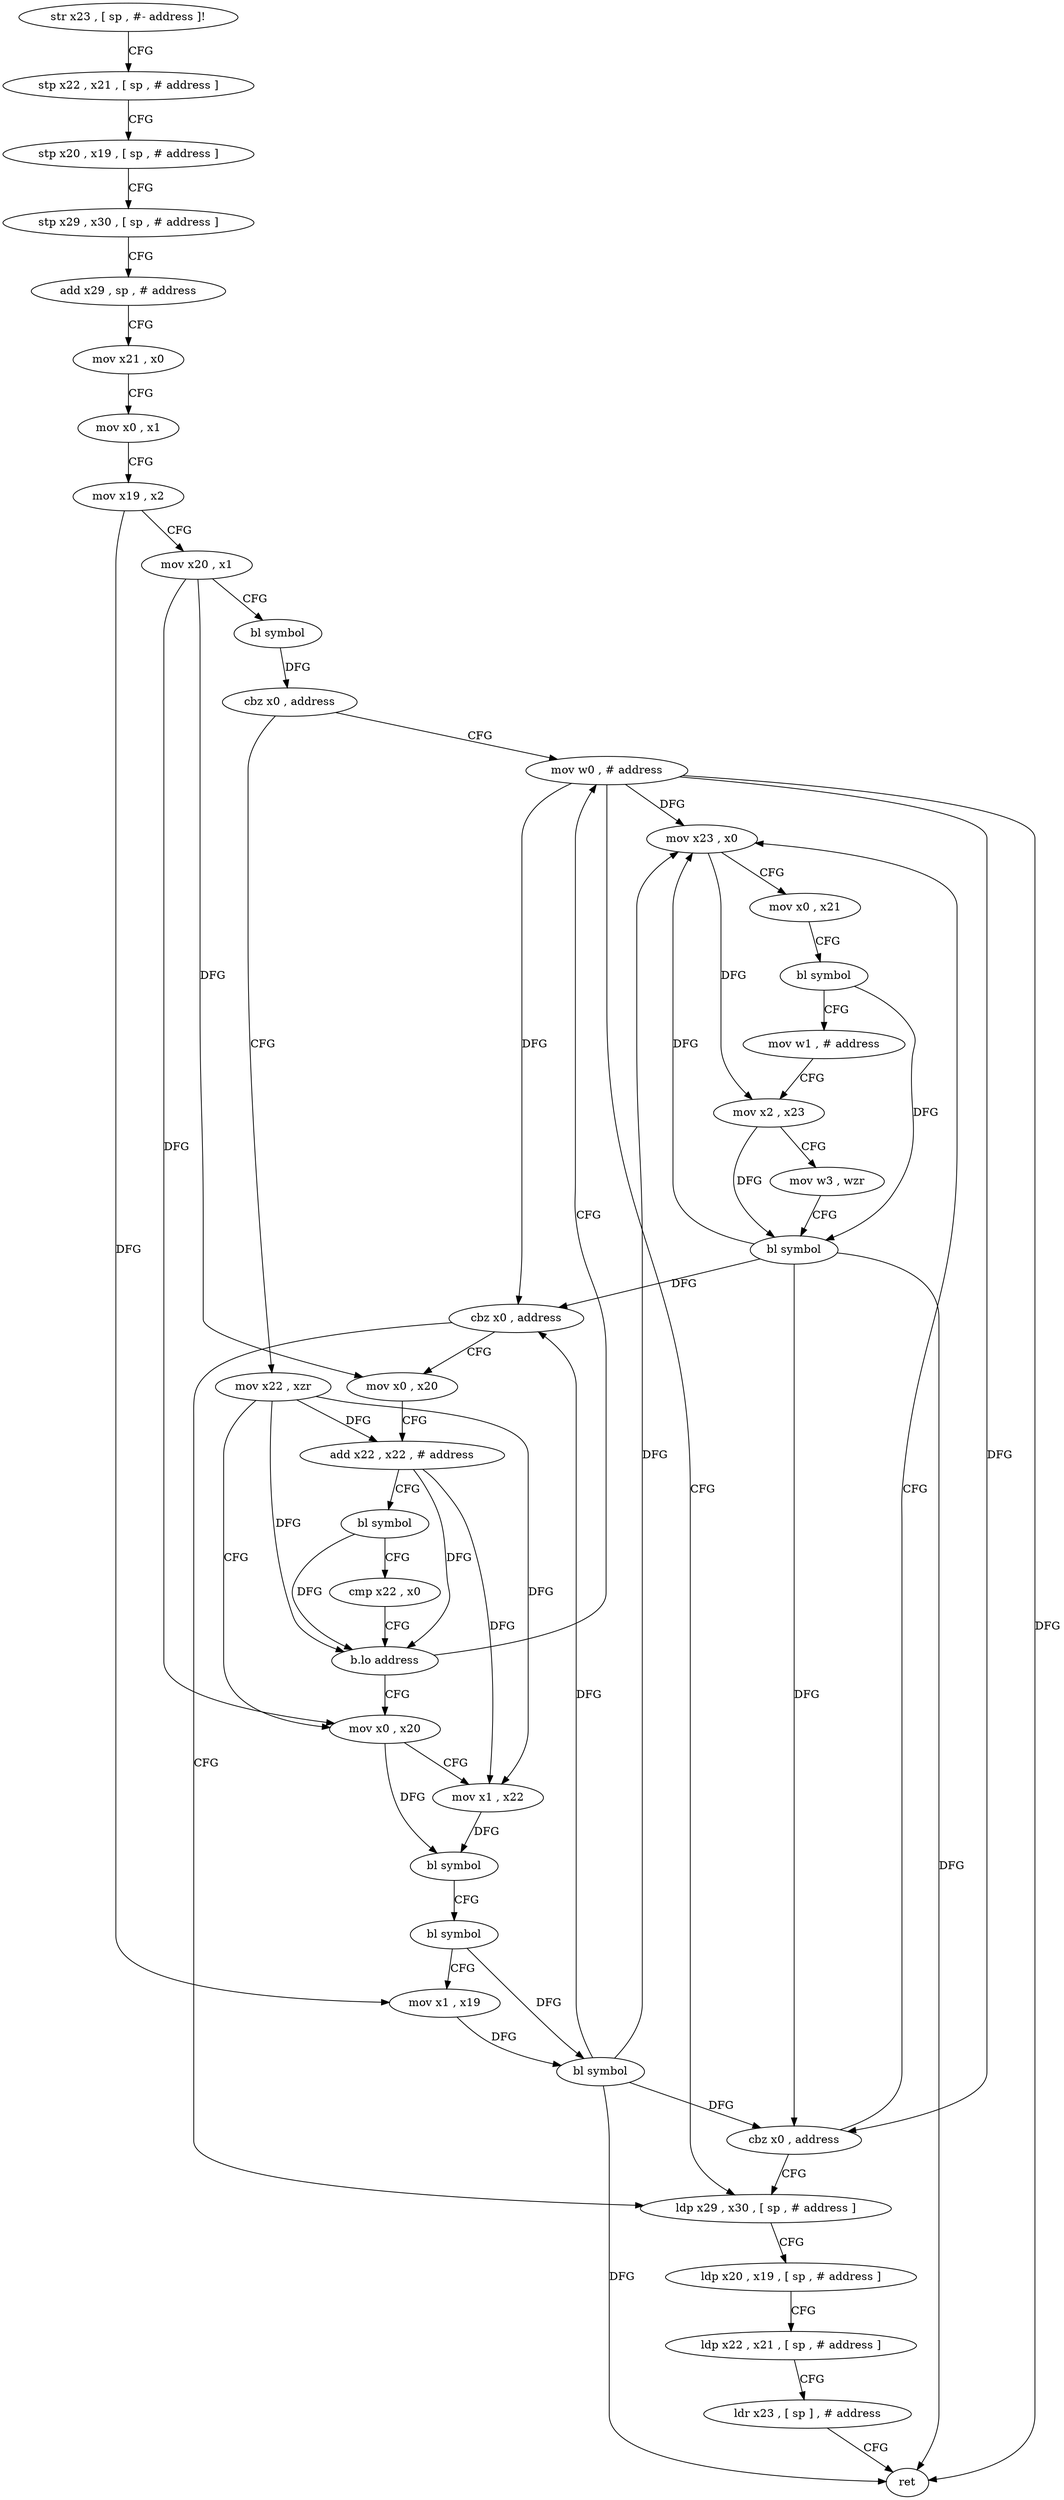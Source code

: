 digraph "func" {
"92196" [label = "str x23 , [ sp , #- address ]!" ]
"92200" [label = "stp x22 , x21 , [ sp , # address ]" ]
"92204" [label = "stp x20 , x19 , [ sp , # address ]" ]
"92208" [label = "stp x29 , x30 , [ sp , # address ]" ]
"92212" [label = "add x29 , sp , # address" ]
"92216" [label = "mov x21 , x0" ]
"92220" [label = "mov x0 , x1" ]
"92224" [label = "mov x19 , x2" ]
"92228" [label = "mov x20 , x1" ]
"92232" [label = "bl symbol" ]
"92236" [label = "cbz x0 , address" ]
"92324" [label = "mov w0 , # address" ]
"92240" [label = "mov x22 , xzr" ]
"92328" [label = "ldp x29 , x30 , [ sp , # address ]" ]
"92244" [label = "mov x0 , x20" ]
"92332" [label = "ldp x20 , x19 , [ sp , # address ]" ]
"92336" [label = "ldp x22 , x21 , [ sp , # address ]" ]
"92340" [label = "ldr x23 , [ sp ] , # address" ]
"92344" [label = "ret" ]
"92272" [label = "mov x23 , x0" ]
"92276" [label = "mov x0 , x21" ]
"92280" [label = "bl symbol" ]
"92284" [label = "mov w1 , # address" ]
"92288" [label = "mov x2 , x23" ]
"92292" [label = "mov w3 , wzr" ]
"92296" [label = "bl symbol" ]
"92300" [label = "cbz x0 , address" ]
"92304" [label = "mov x0 , x20" ]
"92308" [label = "add x22 , x22 , # address" ]
"92312" [label = "bl symbol" ]
"92316" [label = "cmp x22 , x0" ]
"92320" [label = "b.lo address" ]
"92248" [label = "mov x1 , x22" ]
"92252" [label = "bl symbol" ]
"92256" [label = "bl symbol" ]
"92260" [label = "mov x1 , x19" ]
"92264" [label = "bl symbol" ]
"92268" [label = "cbz x0 , address" ]
"92196" -> "92200" [ label = "CFG" ]
"92200" -> "92204" [ label = "CFG" ]
"92204" -> "92208" [ label = "CFG" ]
"92208" -> "92212" [ label = "CFG" ]
"92212" -> "92216" [ label = "CFG" ]
"92216" -> "92220" [ label = "CFG" ]
"92220" -> "92224" [ label = "CFG" ]
"92224" -> "92228" [ label = "CFG" ]
"92224" -> "92260" [ label = "DFG" ]
"92228" -> "92232" [ label = "CFG" ]
"92228" -> "92244" [ label = "DFG" ]
"92228" -> "92304" [ label = "DFG" ]
"92232" -> "92236" [ label = "DFG" ]
"92236" -> "92324" [ label = "CFG" ]
"92236" -> "92240" [ label = "CFG" ]
"92324" -> "92328" [ label = "CFG" ]
"92324" -> "92344" [ label = "DFG" ]
"92324" -> "92268" [ label = "DFG" ]
"92324" -> "92272" [ label = "DFG" ]
"92324" -> "92300" [ label = "DFG" ]
"92240" -> "92244" [ label = "CFG" ]
"92240" -> "92248" [ label = "DFG" ]
"92240" -> "92308" [ label = "DFG" ]
"92240" -> "92320" [ label = "DFG" ]
"92328" -> "92332" [ label = "CFG" ]
"92244" -> "92248" [ label = "CFG" ]
"92244" -> "92252" [ label = "DFG" ]
"92332" -> "92336" [ label = "CFG" ]
"92336" -> "92340" [ label = "CFG" ]
"92340" -> "92344" [ label = "CFG" ]
"92272" -> "92276" [ label = "CFG" ]
"92272" -> "92288" [ label = "DFG" ]
"92276" -> "92280" [ label = "CFG" ]
"92280" -> "92284" [ label = "CFG" ]
"92280" -> "92296" [ label = "DFG" ]
"92284" -> "92288" [ label = "CFG" ]
"92288" -> "92292" [ label = "CFG" ]
"92288" -> "92296" [ label = "DFG" ]
"92292" -> "92296" [ label = "CFG" ]
"92296" -> "92300" [ label = "DFG" ]
"92296" -> "92268" [ label = "DFG" ]
"92296" -> "92272" [ label = "DFG" ]
"92296" -> "92344" [ label = "DFG" ]
"92300" -> "92328" [ label = "CFG" ]
"92300" -> "92304" [ label = "CFG" ]
"92304" -> "92308" [ label = "CFG" ]
"92308" -> "92312" [ label = "CFG" ]
"92308" -> "92248" [ label = "DFG" ]
"92308" -> "92320" [ label = "DFG" ]
"92312" -> "92316" [ label = "CFG" ]
"92312" -> "92320" [ label = "DFG" ]
"92316" -> "92320" [ label = "CFG" ]
"92320" -> "92244" [ label = "CFG" ]
"92320" -> "92324" [ label = "CFG" ]
"92248" -> "92252" [ label = "DFG" ]
"92252" -> "92256" [ label = "CFG" ]
"92256" -> "92260" [ label = "CFG" ]
"92256" -> "92264" [ label = "DFG" ]
"92260" -> "92264" [ label = "DFG" ]
"92264" -> "92268" [ label = "DFG" ]
"92264" -> "92344" [ label = "DFG" ]
"92264" -> "92272" [ label = "DFG" ]
"92264" -> "92300" [ label = "DFG" ]
"92268" -> "92328" [ label = "CFG" ]
"92268" -> "92272" [ label = "CFG" ]
}
